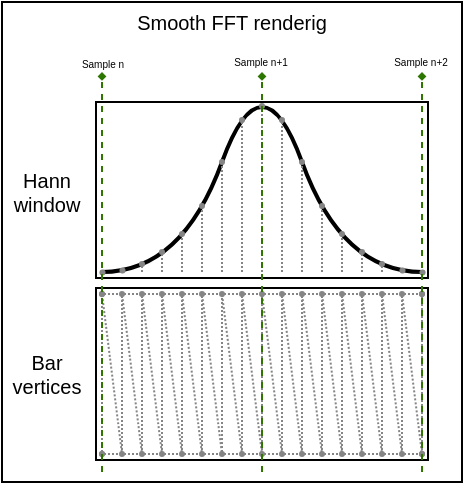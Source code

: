 <mxfile>
    <diagram id="AXiDMs4PfWzJ0FvgJ-wc" name="Page-1">
        <mxGraphModel dx="668" dy="307" grid="1" gridSize="5" guides="1" tooltips="1" connect="1" arrows="1" fold="1" page="1" pageScale="1" pageWidth="827" pageHeight="1169" math="0" shadow="0">
            <root>
                <mxCell id="0"/>
                <mxCell id="1" parent="0"/>
                <mxCell id="124" value="" style="group" vertex="1" connectable="0" parent="1">
                    <mxGeometry x="15" y="385" width="230" height="240" as="geometry"/>
                </mxCell>
                <mxCell id="121" value="" style="rounded=0;whiteSpace=wrap;html=1;labelBackgroundColor=none;strokeWidth=1;fontSize=10;" vertex="1" parent="124">
                    <mxGeometry width="230" height="240" as="geometry"/>
                </mxCell>
                <mxCell id="123" value="Smooth FFT renderig" style="text;html=1;strokeColor=none;fillColor=none;align=center;verticalAlign=middle;whiteSpace=wrap;rounded=0;labelBackgroundColor=none;strokeWidth=1;fontSize=10;" vertex="1" parent="124">
                    <mxGeometry x="55" width="120" height="20" as="geometry"/>
                </mxCell>
                <mxCell id="93" value="" style="group" vertex="1" connectable="0" parent="124">
                    <mxGeometry x="47" y="143" width="166" height="86" as="geometry"/>
                </mxCell>
                <mxCell id="43" value="" style="rounded=0;whiteSpace=wrap;html=1;" vertex="1" parent="93">
                    <mxGeometry width="166" height="86" as="geometry"/>
                </mxCell>
                <mxCell id="49" value="" style="endArrow=oval;dashed=1;html=1;dashPattern=1 1;strokeWidth=1;startSize=5;strokeColor=#858585;endFill=1;endSize=2;" edge="1" parent="93">
                    <mxGeometry width="50" height="50" relative="1" as="geometry">
                        <mxPoint x="63" y="82" as="sourcePoint"/>
                        <mxPoint x="63" y="3" as="targetPoint"/>
                    </mxGeometry>
                </mxCell>
                <mxCell id="50" value="" style="endArrow=oval;dashed=1;html=1;dashPattern=1 1;strokeWidth=1;startSize=5;strokeColor=#858585;endFill=1;endSize=2;" edge="1" parent="93">
                    <mxGeometry width="50" height="50" relative="1" as="geometry">
                        <mxPoint x="73" y="83" as="sourcePoint"/>
                        <mxPoint x="73" y="3" as="targetPoint"/>
                    </mxGeometry>
                </mxCell>
                <mxCell id="51" value="" style="endArrow=oval;dashed=1;html=1;dashPattern=1 1;strokeWidth=1;startSize=5;strokeColor=#858585;endFill=1;endSize=2;" edge="1" parent="93">
                    <mxGeometry width="50" height="50" relative="1" as="geometry">
                        <mxPoint x="83" y="83" as="sourcePoint"/>
                        <mxPoint x="83" y="3" as="targetPoint"/>
                    </mxGeometry>
                </mxCell>
                <mxCell id="52" value="" style="endArrow=oval;dashed=1;html=1;dashPattern=1 1;strokeWidth=1;startSize=5;strokeColor=#858585;endFill=1;endSize=2;" edge="1" parent="93">
                    <mxGeometry width="50" height="50" relative="1" as="geometry">
                        <mxPoint x="93" y="83" as="sourcePoint"/>
                        <mxPoint x="93" y="3" as="targetPoint"/>
                    </mxGeometry>
                </mxCell>
                <mxCell id="53" value="" style="endArrow=oval;dashed=1;html=1;dashPattern=1 1;strokeWidth=1;startSize=5;strokeColor=#858585;endFill=1;endSize=2;" edge="1" parent="93">
                    <mxGeometry width="50" height="50" relative="1" as="geometry">
                        <mxPoint x="103" y="83" as="sourcePoint"/>
                        <mxPoint x="103" y="3" as="targetPoint"/>
                    </mxGeometry>
                </mxCell>
                <mxCell id="54" value="" style="endArrow=oval;dashed=1;html=1;dashPattern=1 1;strokeWidth=1;startSize=5;strokeColor=#858585;endFill=1;endSize=2;" edge="1" parent="93">
                    <mxGeometry width="50" height="50" relative="1" as="geometry">
                        <mxPoint x="113" y="83" as="sourcePoint"/>
                        <mxPoint x="113" y="3" as="targetPoint"/>
                    </mxGeometry>
                </mxCell>
                <mxCell id="55" value="" style="endArrow=oval;dashed=1;html=1;dashPattern=1 1;strokeWidth=1;startSize=5;strokeColor=#858585;endFill=1;endSize=2;" edge="1" parent="93">
                    <mxGeometry width="50" height="50" relative="1" as="geometry">
                        <mxPoint x="123" y="83" as="sourcePoint"/>
                        <mxPoint x="123" y="3" as="targetPoint"/>
                    </mxGeometry>
                </mxCell>
                <mxCell id="56" value="" style="endArrow=oval;dashed=1;html=1;dashPattern=1 1;strokeWidth=1;startSize=5;strokeColor=#858585;endFill=1;endSize=2;" edge="1" parent="93">
                    <mxGeometry width="50" height="50" relative="1" as="geometry">
                        <mxPoint x="133" y="83" as="sourcePoint"/>
                        <mxPoint x="133" y="3" as="targetPoint"/>
                    </mxGeometry>
                </mxCell>
                <mxCell id="57" value="" style="endArrow=oval;dashed=1;html=1;dashPattern=1 1;strokeWidth=1;startSize=6;strokeColor=#858585;endFill=1;endSize=2;" edge="1" parent="93">
                    <mxGeometry width="50" height="50" relative="1" as="geometry">
                        <mxPoint x="143" y="83" as="sourcePoint"/>
                        <mxPoint x="143" y="3" as="targetPoint"/>
                    </mxGeometry>
                </mxCell>
                <mxCell id="58" value="" style="endArrow=oval;dashed=1;html=1;dashPattern=1 1;strokeWidth=1;startSize=6;strokeColor=#858585;endFill=1;endSize=2;" edge="1" parent="93">
                    <mxGeometry width="50" height="50" relative="1" as="geometry">
                        <mxPoint x="153" y="83" as="sourcePoint"/>
                        <mxPoint x="153" y="3" as="targetPoint"/>
                    </mxGeometry>
                </mxCell>
                <mxCell id="60" value="" style="endArrow=oval;dashed=1;html=1;dashPattern=1 1;strokeWidth=1;startSize=5;strokeColor=#858585;endFill=1;endSize=2;" edge="1" parent="93">
                    <mxGeometry width="50" height="50" relative="1" as="geometry">
                        <mxPoint x="53" y="83" as="sourcePoint"/>
                        <mxPoint x="53" y="3" as="targetPoint"/>
                    </mxGeometry>
                </mxCell>
                <mxCell id="61" value="" style="endArrow=oval;dashed=1;html=1;dashPattern=1 1;strokeWidth=1;startSize=5;strokeColor=#858585;endFill=1;endSize=2;" edge="1" parent="93">
                    <mxGeometry width="50" height="50" relative="1" as="geometry">
                        <mxPoint x="43.0" y="83" as="sourcePoint"/>
                        <mxPoint x="43.0" y="3" as="targetPoint"/>
                    </mxGeometry>
                </mxCell>
                <mxCell id="62" value="" style="endArrow=oval;dashed=1;html=1;dashPattern=1 1;strokeWidth=1;startSize=5;strokeColor=#858585;endFill=1;endSize=2;" edge="1" parent="93">
                    <mxGeometry width="50" height="50" relative="1" as="geometry">
                        <mxPoint x="33.0" y="83" as="sourcePoint"/>
                        <mxPoint x="33.0" y="3" as="targetPoint"/>
                    </mxGeometry>
                </mxCell>
                <mxCell id="63" value="" style="endArrow=oval;dashed=1;html=1;dashPattern=1 1;strokeWidth=1;startSize=5;strokeColor=#858585;endFill=1;endSize=2;" edge="1" parent="93">
                    <mxGeometry width="50" height="50" relative="1" as="geometry">
                        <mxPoint x="23.0" y="83" as="sourcePoint"/>
                        <mxPoint x="23.0" y="3" as="targetPoint"/>
                    </mxGeometry>
                </mxCell>
                <mxCell id="64" value="" style="endArrow=oval;dashed=1;html=1;dashPattern=1 1;strokeWidth=1;startSize=5;strokeColor=#858585;endFill=1;endSize=2;" edge="1" parent="93">
                    <mxGeometry width="50" height="50" relative="1" as="geometry">
                        <mxPoint x="13.0" y="83" as="sourcePoint"/>
                        <mxPoint x="13.0" y="3" as="targetPoint"/>
                    </mxGeometry>
                </mxCell>
                <mxCell id="65" value="" style="endArrow=oval;dashed=1;html=1;dashPattern=1 1;strokeWidth=1;startSize=2;strokeColor=#858585;endFill=1;endSize=2;startArrow=oval;startFill=1;" edge="1" parent="93">
                    <mxGeometry width="50" height="50" relative="1" as="geometry">
                        <mxPoint x="3.0" y="83" as="sourcePoint"/>
                        <mxPoint x="3.0" y="3" as="targetPoint"/>
                    </mxGeometry>
                </mxCell>
                <mxCell id="72" value="" style="endArrow=oval;dashed=1;html=1;dashPattern=1 1;strokeWidth=1;startSize=6;strokeColor=#858585;endFill=1;endSize=2;" edge="1" parent="93">
                    <mxGeometry width="50" height="50" relative="1" as="geometry">
                        <mxPoint x="163" y="83" as="sourcePoint"/>
                        <mxPoint x="163" y="3" as="targetPoint"/>
                    </mxGeometry>
                </mxCell>
                <mxCell id="73" value="" style="endArrow=none;dashed=1;html=1;dashPattern=1 1;strokeWidth=1;startSize=2;strokeColor=#858585;endFill=0;endSize=2;startArrow=oval;startFill=1;" edge="1" parent="93">
                    <mxGeometry width="50" height="50" relative="1" as="geometry">
                        <mxPoint x="13" y="83" as="sourcePoint"/>
                        <mxPoint x="3" y="3" as="targetPoint"/>
                    </mxGeometry>
                </mxCell>
                <mxCell id="74" value="" style="endArrow=none;dashed=1;html=1;dashPattern=1 1;strokeWidth=1;startSize=2;strokeColor=#858585;endFill=0;endSize=2;startArrow=oval;startFill=1;" edge="1" parent="93">
                    <mxGeometry width="50" height="50" relative="1" as="geometry">
                        <mxPoint x="23" y="83" as="sourcePoint"/>
                        <mxPoint x="13" y="3" as="targetPoint"/>
                    </mxGeometry>
                </mxCell>
                <mxCell id="75" value="" style="endArrow=none;dashed=1;html=1;dashPattern=1 1;strokeWidth=1;startSize=2;strokeColor=#858585;endFill=0;endSize=2;startArrow=oval;startFill=1;" edge="1" parent="93">
                    <mxGeometry width="50" height="50" relative="1" as="geometry">
                        <mxPoint x="33" y="83" as="sourcePoint"/>
                        <mxPoint x="23" y="3" as="targetPoint"/>
                    </mxGeometry>
                </mxCell>
                <mxCell id="76" value="" style="endArrow=none;dashed=1;html=1;dashPattern=1 1;strokeWidth=1;startSize=2;strokeColor=#858585;endFill=0;endSize=2;startArrow=oval;startFill=1;" edge="1" parent="93">
                    <mxGeometry width="50" height="50" relative="1" as="geometry">
                        <mxPoint x="43" y="83" as="sourcePoint"/>
                        <mxPoint x="33" y="3" as="targetPoint"/>
                    </mxGeometry>
                </mxCell>
                <mxCell id="77" value="" style="endArrow=none;dashed=1;html=1;dashPattern=1 1;strokeWidth=1;startSize=2;strokeColor=#858585;endFill=0;endSize=2;startArrow=oval;startFill=1;" edge="1" parent="93">
                    <mxGeometry width="50" height="50" relative="1" as="geometry">
                        <mxPoint x="53" y="83" as="sourcePoint"/>
                        <mxPoint x="43" y="3" as="targetPoint"/>
                    </mxGeometry>
                </mxCell>
                <mxCell id="78" value="" style="endArrow=none;dashed=1;html=1;dashPattern=1 1;strokeWidth=1;startSize=2;strokeColor=#858585;endFill=0;endSize=2;startArrow=oval;startFill=1;" edge="1" parent="93">
                    <mxGeometry width="50" height="50" relative="1" as="geometry">
                        <mxPoint x="63" y="83" as="sourcePoint"/>
                        <mxPoint x="53" y="3" as="targetPoint"/>
                    </mxGeometry>
                </mxCell>
                <mxCell id="79" value="" style="endArrow=none;dashed=1;html=1;dashPattern=1 1;strokeWidth=1;startSize=2;strokeColor=#858585;endFill=0;endSize=2;startArrow=oval;startFill=1;" edge="1" parent="93">
                    <mxGeometry width="50" height="50" relative="1" as="geometry">
                        <mxPoint x="73" y="83" as="sourcePoint"/>
                        <mxPoint x="63" y="3" as="targetPoint"/>
                    </mxGeometry>
                </mxCell>
                <mxCell id="80" value="" style="endArrow=none;dashed=1;html=1;dashPattern=1 1;strokeWidth=1;startSize=2;strokeColor=#858585;endFill=0;endSize=2;startArrow=oval;startFill=1;" edge="1" parent="93">
                    <mxGeometry width="50" height="50" relative="1" as="geometry">
                        <mxPoint x="83" y="83" as="sourcePoint"/>
                        <mxPoint x="73" y="3" as="targetPoint"/>
                    </mxGeometry>
                </mxCell>
                <mxCell id="81" value="" style="endArrow=none;dashed=1;html=1;dashPattern=1 1;strokeWidth=1;startSize=2;strokeColor=#858585;endFill=0;endSize=2;startArrow=oval;startFill=1;" edge="1" parent="93">
                    <mxGeometry width="50" height="50" relative="1" as="geometry">
                        <mxPoint x="93" y="83" as="sourcePoint"/>
                        <mxPoint x="83" y="3" as="targetPoint"/>
                    </mxGeometry>
                </mxCell>
                <mxCell id="82" value="" style="endArrow=none;dashed=1;html=1;dashPattern=1 1;strokeWidth=1;startSize=2;strokeColor=#858585;endFill=0;endSize=2;startArrow=oval;startFill=1;" edge="1" parent="93">
                    <mxGeometry width="50" height="50" relative="1" as="geometry">
                        <mxPoint x="103" y="83" as="sourcePoint"/>
                        <mxPoint x="93" y="3" as="targetPoint"/>
                    </mxGeometry>
                </mxCell>
                <mxCell id="83" value="" style="endArrow=none;dashed=1;html=1;dashPattern=1 1;strokeWidth=1;startSize=2;strokeColor=#858585;endFill=0;endSize=2;startArrow=oval;startFill=1;" edge="1" parent="93">
                    <mxGeometry width="50" height="50" relative="1" as="geometry">
                        <mxPoint x="113" y="83" as="sourcePoint"/>
                        <mxPoint x="103" y="3" as="targetPoint"/>
                    </mxGeometry>
                </mxCell>
                <mxCell id="84" value="" style="endArrow=none;dashed=1;html=1;dashPattern=1 1;strokeWidth=1;startSize=2;strokeColor=#858585;endFill=0;endSize=2;startArrow=oval;startFill=1;" edge="1" parent="93">
                    <mxGeometry width="50" height="50" relative="1" as="geometry">
                        <mxPoint x="123" y="83" as="sourcePoint"/>
                        <mxPoint x="113" y="3" as="targetPoint"/>
                    </mxGeometry>
                </mxCell>
                <mxCell id="85" value="" style="endArrow=none;dashed=1;html=1;dashPattern=1 1;strokeWidth=1;startSize=2;strokeColor=#858585;endFill=0;endSize=2;startArrow=oval;startFill=1;" edge="1" parent="93">
                    <mxGeometry width="50" height="50" relative="1" as="geometry">
                        <mxPoint x="133" y="83" as="sourcePoint"/>
                        <mxPoint x="123" y="3" as="targetPoint"/>
                    </mxGeometry>
                </mxCell>
                <mxCell id="86" value="" style="endArrow=none;dashed=1;html=1;dashPattern=1 1;strokeWidth=1;startSize=2;strokeColor=#858585;endFill=0;endSize=2;startArrow=oval;startFill=1;" edge="1" parent="93">
                    <mxGeometry width="50" height="50" relative="1" as="geometry">
                        <mxPoint x="143" y="83" as="sourcePoint"/>
                        <mxPoint x="133" y="3" as="targetPoint"/>
                    </mxGeometry>
                </mxCell>
                <mxCell id="87" value="" style="endArrow=none;dashed=1;html=1;dashPattern=1 1;strokeWidth=1;startSize=2;strokeColor=#858585;endFill=0;endSize=2;startArrow=oval;startFill=1;" edge="1" parent="93">
                    <mxGeometry width="50" height="50" relative="1" as="geometry">
                        <mxPoint x="153" y="83" as="sourcePoint"/>
                        <mxPoint x="143" y="3" as="targetPoint"/>
                    </mxGeometry>
                </mxCell>
                <mxCell id="88" value="" style="endArrow=none;dashed=1;html=1;dashPattern=1 1;strokeWidth=1;startSize=2;strokeColor=#858585;endFill=0;endSize=2;startArrow=oval;startFill=1;" edge="1" parent="93">
                    <mxGeometry width="50" height="50" relative="1" as="geometry">
                        <mxPoint x="163" y="83" as="sourcePoint"/>
                        <mxPoint x="153" y="3" as="targetPoint"/>
                    </mxGeometry>
                </mxCell>
                <mxCell id="91" value="" style="endArrow=oval;dashed=1;html=1;dashPattern=1 1;strokeWidth=1;startSize=2;strokeColor=#858585;endFill=1;endSize=2;startArrow=oval;startFill=1;" edge="1" parent="93">
                    <mxGeometry width="50" height="50" relative="1" as="geometry">
                        <mxPoint x="3" y="83" as="sourcePoint"/>
                        <mxPoint x="163" y="83" as="targetPoint"/>
                    </mxGeometry>
                </mxCell>
                <mxCell id="92" value="" style="endArrow=oval;dashed=1;html=1;dashPattern=1 1;strokeWidth=1;startSize=2;strokeColor=#858585;endFill=1;endSize=2;startArrow=oval;startFill=1;" edge="1" parent="93">
                    <mxGeometry width="50" height="50" relative="1" as="geometry">
                        <mxPoint x="3" y="3" as="sourcePoint"/>
                        <mxPoint x="163" y="3" as="targetPoint"/>
                    </mxGeometry>
                </mxCell>
                <mxCell id="71" value="" style="group" vertex="1" connectable="0" parent="124">
                    <mxGeometry x="47" y="25" width="166" height="113" as="geometry"/>
                </mxCell>
                <mxCell id="19" value="" style="rounded=0;whiteSpace=wrap;html=1;container=0;" vertex="1" parent="71">
                    <mxGeometry y="25" width="166" height="88" as="geometry"/>
                </mxCell>
                <mxCell id="2" value="" style="curved=1;endArrow=none;html=1;endFill=0;startSize=6;strokeWidth=2;" edge="1" parent="71">
                    <mxGeometry width="50" height="50" relative="1" as="geometry">
                        <mxPoint x="3" y="110" as="sourcePoint"/>
                        <mxPoint x="163" y="110" as="targetPoint"/>
                        <Array as="points">
                            <mxPoint x="43" y="110"/>
                            <mxPoint x="83"/>
                            <mxPoint x="123" y="110"/>
                        </Array>
                    </mxGeometry>
                </mxCell>
                <mxCell id="4" value="" style="endArrow=oval;dashed=1;html=1;dashPattern=1 1;strokeWidth=1;startSize=6;strokeColor=#858585;endFill=1;endSize=2;" edge="1" parent="71">
                    <mxGeometry width="50" height="50" relative="1" as="geometry">
                        <mxPoint x="23" y="110" as="sourcePoint"/>
                        <mxPoint x="23" y="106" as="targetPoint"/>
                    </mxGeometry>
                </mxCell>
                <mxCell id="6" value="" style="endArrow=oval;dashed=1;html=1;dashPattern=1 1;strokeWidth=1;startSize=5;strokeColor=#858585;endFill=1;endSize=2;" edge="1" parent="71">
                    <mxGeometry width="50" height="50" relative="1" as="geometry">
                        <mxPoint x="33" y="110" as="sourcePoint"/>
                        <mxPoint x="33" y="100" as="targetPoint"/>
                    </mxGeometry>
                </mxCell>
                <mxCell id="20" value="" style="endArrow=oval;dashed=1;html=1;dashPattern=1 1;strokeWidth=1;startSize=5;strokeColor=#858585;endFill=1;endSize=2;" edge="1" parent="71">
                    <mxGeometry width="50" height="50" relative="1" as="geometry">
                        <mxPoint x="43" y="110" as="sourcePoint"/>
                        <mxPoint x="43" y="91" as="targetPoint"/>
                    </mxGeometry>
                </mxCell>
                <mxCell id="21" value="" style="endArrow=oval;dashed=1;html=1;dashPattern=1 1;strokeWidth=1;startSize=5;strokeColor=#858585;endFill=1;endSize=2;" edge="1" parent="71">
                    <mxGeometry width="50" height="50" relative="1" as="geometry">
                        <mxPoint x="53" y="110" as="sourcePoint"/>
                        <mxPoint x="53" y="77" as="targetPoint"/>
                    </mxGeometry>
                </mxCell>
                <mxCell id="22" value="" style="endArrow=oval;dashed=1;html=1;dashPattern=1 1;strokeWidth=1;startSize=5;strokeColor=#858585;endFill=1;endSize=2;" edge="1" parent="71">
                    <mxGeometry width="50" height="50" relative="1" as="geometry">
                        <mxPoint x="63" y="110" as="sourcePoint"/>
                        <mxPoint x="63" y="55" as="targetPoint"/>
                    </mxGeometry>
                </mxCell>
                <mxCell id="23" value="" style="endArrow=oval;dashed=1;html=1;dashPattern=1 1;strokeWidth=1;startSize=5;strokeColor=#858585;endFill=1;endSize=2;" edge="1" parent="71">
                    <mxGeometry width="50" height="50" relative="1" as="geometry">
                        <mxPoint x="73" y="110" as="sourcePoint"/>
                        <mxPoint x="73" y="34" as="targetPoint"/>
                    </mxGeometry>
                </mxCell>
                <mxCell id="30" value="" style="endArrow=oval;dashed=1;html=1;dashPattern=1 1;strokeWidth=1;startSize=5;strokeColor=#858585;endFill=1;endSize=2;" edge="1" parent="71">
                    <mxGeometry width="50" height="50" relative="1" as="geometry">
                        <mxPoint x="83" y="110" as="sourcePoint"/>
                        <mxPoint x="83" y="27" as="targetPoint"/>
                    </mxGeometry>
                </mxCell>
                <mxCell id="31" value="" style="endArrow=oval;dashed=1;html=1;dashPattern=1 1;strokeWidth=1;startSize=5;strokeColor=#858585;endFill=1;endSize=2;" edge="1" parent="71">
                    <mxGeometry width="50" height="50" relative="1" as="geometry">
                        <mxPoint x="93" y="110" as="sourcePoint"/>
                        <mxPoint x="93" y="34" as="targetPoint"/>
                    </mxGeometry>
                </mxCell>
                <mxCell id="32" value="" style="endArrow=oval;dashed=1;html=1;dashPattern=1 1;strokeWidth=1;startSize=5;strokeColor=#858585;endFill=1;endSize=2;" edge="1" parent="71">
                    <mxGeometry width="50" height="50" relative="1" as="geometry">
                        <mxPoint x="103" y="110" as="sourcePoint"/>
                        <mxPoint x="103" y="55" as="targetPoint"/>
                    </mxGeometry>
                </mxCell>
                <mxCell id="33" value="" style="endArrow=oval;dashed=1;html=1;dashPattern=1 1;strokeWidth=1;startSize=5;strokeColor=#858585;endFill=1;endSize=2;" edge="1" parent="71">
                    <mxGeometry width="50" height="50" relative="1" as="geometry">
                        <mxPoint x="113" y="110" as="sourcePoint"/>
                        <mxPoint x="113" y="77" as="targetPoint"/>
                    </mxGeometry>
                </mxCell>
                <mxCell id="34" value="" style="endArrow=oval;dashed=1;html=1;dashPattern=1 1;strokeWidth=1;startSize=5;strokeColor=#858585;endFill=1;endSize=2;" edge="1" parent="71">
                    <mxGeometry width="50" height="50" relative="1" as="geometry">
                        <mxPoint x="123" y="110" as="sourcePoint"/>
                        <mxPoint x="123" y="91" as="targetPoint"/>
                    </mxGeometry>
                </mxCell>
                <mxCell id="35" value="" style="endArrow=oval;dashed=1;html=1;dashPattern=1 1;strokeWidth=1;startSize=5;strokeColor=#858585;endFill=1;endSize=2;" edge="1" parent="71">
                    <mxGeometry width="50" height="50" relative="1" as="geometry">
                        <mxPoint x="133" y="110" as="sourcePoint"/>
                        <mxPoint x="133" y="100" as="targetPoint"/>
                    </mxGeometry>
                </mxCell>
                <mxCell id="36" value="" style="endArrow=oval;dashed=1;html=1;dashPattern=1 1;strokeWidth=1;startSize=6;strokeColor=#858585;endFill=1;endSize=2;" edge="1" parent="71">
                    <mxGeometry width="50" height="50" relative="1" as="geometry">
                        <mxPoint x="143" y="110" as="sourcePoint"/>
                        <mxPoint x="143" y="106" as="targetPoint"/>
                    </mxGeometry>
                </mxCell>
                <mxCell id="66" value="" style="endArrow=oval;dashed=1;html=1;dashPattern=1 1;strokeWidth=0;startSize=6;strokeColor=#858585;endFill=1;endSize=3;" edge="1" parent="71" source="19">
                    <mxGeometry width="50" height="50" relative="1" as="geometry">
                        <mxPoint x="-2" y="105" as="sourcePoint"/>
                        <mxPoint x="3.0" y="110" as="targetPoint"/>
                    </mxGeometry>
                </mxCell>
                <mxCell id="67" value="" style="endArrow=oval;dashed=1;html=1;dashPattern=1 1;strokeWidth=0;startSize=6;strokeColor=#858585;endFill=1;endSize=3;" edge="1" parent="71">
                    <mxGeometry width="50" height="50" relative="1" as="geometry">
                        <mxPoint x="158" y="110" as="sourcePoint"/>
                        <mxPoint x="163" y="110" as="targetPoint"/>
                    </mxGeometry>
                </mxCell>
                <mxCell id="40" value="" style="endArrow=oval;dashed=1;html=1;dashPattern=1 1;strokeWidth=0;startSize=6;strokeColor=#858585;endFill=1;endSize=3;" edge="1" parent="71">
                    <mxGeometry width="50" height="50" relative="1" as="geometry">
                        <mxPoint x="28" y="105" as="sourcePoint"/>
                        <mxPoint x="13" y="109" as="targetPoint"/>
                    </mxGeometry>
                </mxCell>
                <mxCell id="39" value="" style="endArrow=oval;dashed=1;html=1;dashPattern=1 1;strokeWidth=0;startSize=6;strokeColor=#858585;endFill=1;endSize=3;" edge="1" parent="71">
                    <mxGeometry width="50" height="50" relative="1" as="geometry">
                        <mxPoint x="143" y="105" as="sourcePoint"/>
                        <mxPoint x="153" y="109" as="targetPoint"/>
                    </mxGeometry>
                </mxCell>
                <mxCell id="97" value="" style="endArrow=diamond;dashed=1;html=1;strokeColor=#2D7600;strokeWidth=1;startSize=2;endSize=2;fillColor=#60a917;endFill=1;" edge="1" parent="71">
                    <mxGeometry width="50" height="50" relative="1" as="geometry">
                        <mxPoint x="83" y="210" as="sourcePoint"/>
                        <mxPoint x="83" y="10" as="targetPoint"/>
                    </mxGeometry>
                </mxCell>
                <mxCell id="96" value="" style="endArrow=diamond;dashed=1;html=1;strokeColor=#2D7600;strokeWidth=1;startSize=2;endSize=2;fillColor=#60a917;endFill=1;" edge="1" parent="71">
                    <mxGeometry width="50" height="50" relative="1" as="geometry">
                        <mxPoint x="3" y="210" as="sourcePoint"/>
                        <mxPoint x="3" y="10" as="targetPoint"/>
                    </mxGeometry>
                </mxCell>
                <mxCell id="102" value="&lt;font style=&quot;font-size: 5px;&quot;&gt;Sample n&lt;/font&gt;" style="edgeLabel;html=1;align=center;verticalAlign=middle;resizable=0;points=[];labelBackgroundColor=none;" vertex="1" connectable="0" parent="96">
                    <mxGeometry x="0.947" relative="1" as="geometry">
                        <mxPoint y="-12" as="offset"/>
                    </mxGeometry>
                </mxCell>
                <mxCell id="103" value="&lt;font style=&quot;font-size: 5px;&quot;&gt;Sample n+1&lt;/font&gt;" style="edgeLabel;html=1;align=center;verticalAlign=middle;resizable=0;points=[];labelBackgroundColor=none;" vertex="1" connectable="0" parent="71">
                    <mxGeometry x="82" y="2.998" as="geometry"/>
                </mxCell>
                <mxCell id="101" value="" style="endArrow=diamond;dashed=1;html=1;strokeColor=#2D7600;strokeWidth=1;startSize=2;endSize=2;fillColor=#60a917;startArrow=none;startFill=0;endFill=1;" edge="1" parent="124">
                    <mxGeometry width="50" height="50" relative="1" as="geometry">
                        <mxPoint x="210" y="235" as="sourcePoint"/>
                        <mxPoint x="210" y="35" as="targetPoint"/>
                    </mxGeometry>
                </mxCell>
                <mxCell id="104" value="&lt;font style=&quot;font-size: 5px;&quot;&gt;Sample n+2&lt;/font&gt;" style="edgeLabel;html=1;align=center;verticalAlign=middle;resizable=0;points=[];labelBackgroundColor=none;" vertex="1" connectable="0" parent="124">
                    <mxGeometry x="209" y="27.998" as="geometry"/>
                </mxCell>
                <mxCell id="119" value="Hann window" style="text;html=1;strokeColor=none;fillColor=none;align=center;verticalAlign=middle;whiteSpace=wrap;rounded=0;labelBackgroundColor=none;strokeWidth=0;fontSize=10;" vertex="1" parent="124">
                    <mxGeometry y="80" width="45" height="30" as="geometry"/>
                </mxCell>
                <mxCell id="120" value="Bar vertices" style="text;html=1;strokeColor=none;fillColor=none;align=center;verticalAlign=middle;whiteSpace=wrap;rounded=0;labelBackgroundColor=none;strokeWidth=0;fontSize=10;" vertex="1" parent="124">
                    <mxGeometry y="171" width="45" height="30" as="geometry"/>
                </mxCell>
            </root>
        </mxGraphModel>
    </diagram>
</mxfile>
